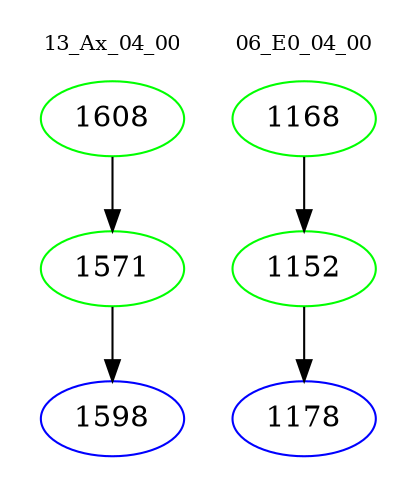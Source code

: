 digraph{
subgraph cluster_0 {
color = white
label = "13_Ax_04_00";
fontsize=10;
T0_1608 [label="1608", color="green"]
T0_1608 -> T0_1571 [color="black"]
T0_1571 [label="1571", color="green"]
T0_1571 -> T0_1598 [color="black"]
T0_1598 [label="1598", color="blue"]
}
subgraph cluster_1 {
color = white
label = "06_E0_04_00";
fontsize=10;
T1_1168 [label="1168", color="green"]
T1_1168 -> T1_1152 [color="black"]
T1_1152 [label="1152", color="green"]
T1_1152 -> T1_1178 [color="black"]
T1_1178 [label="1178", color="blue"]
}
}

